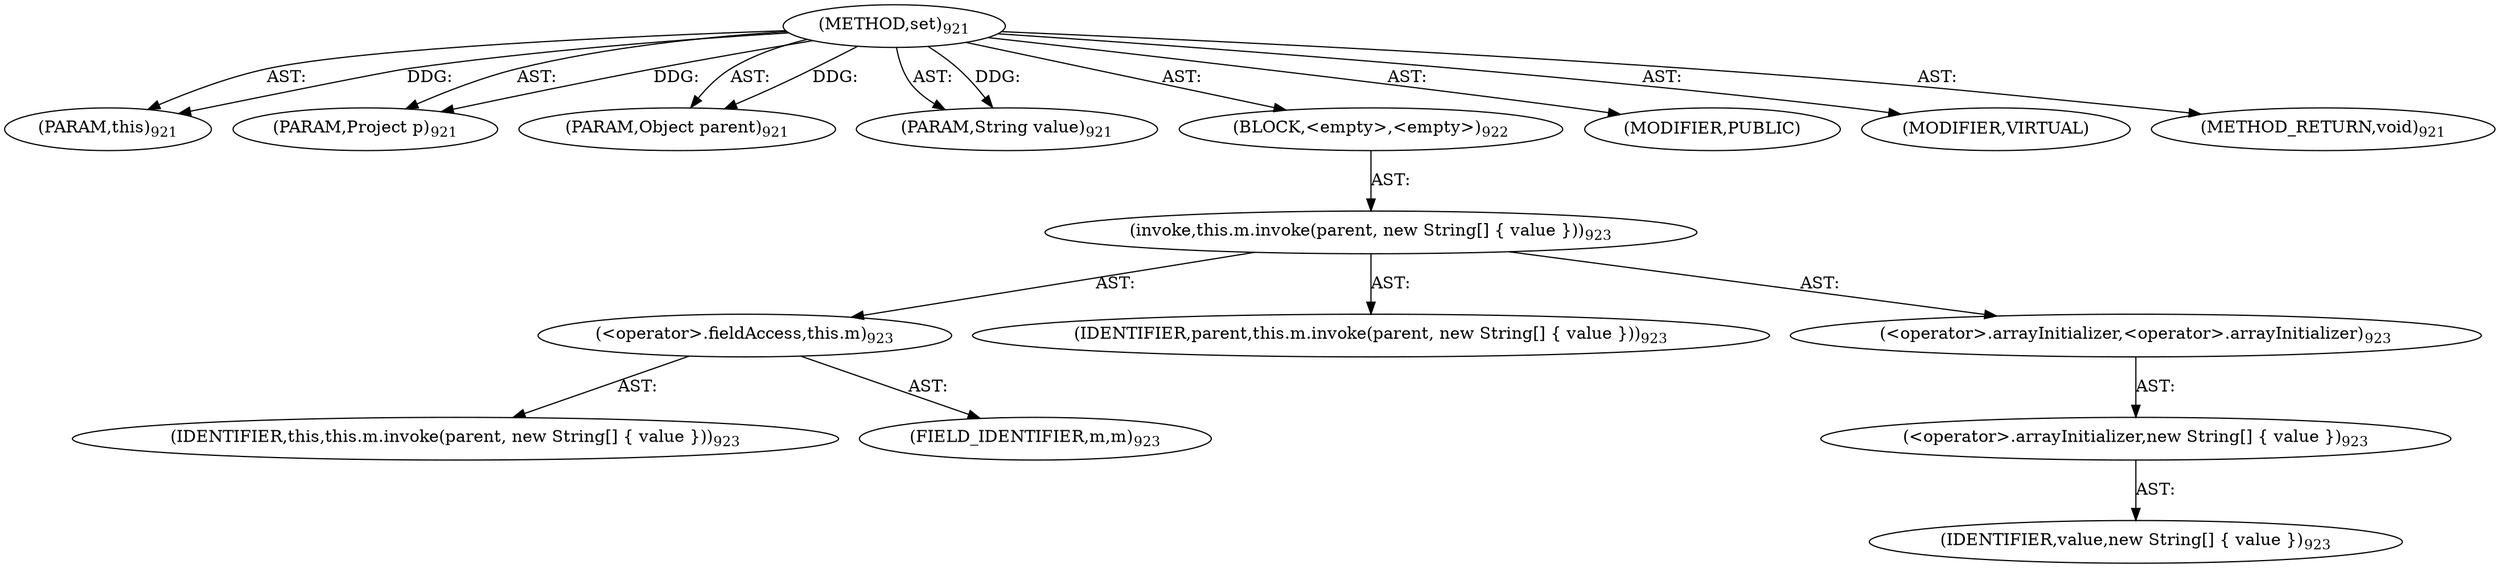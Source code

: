 digraph "set" {  
"111669149745" [label = <(METHOD,set)<SUB>921</SUB>> ]
"115964117157" [label = <(PARAM,this)<SUB>921</SUB>> ]
"115964117158" [label = <(PARAM,Project p)<SUB>921</SUB>> ]
"115964117159" [label = <(PARAM,Object parent)<SUB>921</SUB>> ]
"115964117160" [label = <(PARAM,String value)<SUB>921</SUB>> ]
"25769803974" [label = <(BLOCK,&lt;empty&gt;,&lt;empty&gt;)<SUB>922</SUB>> ]
"30064771827" [label = <(invoke,this.m.invoke(parent, new String[] { value }))<SUB>923</SUB>> ]
"30064771828" [label = <(&lt;operator&gt;.fieldAccess,this.m)<SUB>923</SUB>> ]
"68719477449" [label = <(IDENTIFIER,this,this.m.invoke(parent, new String[] { value }))<SUB>923</SUB>> ]
"55834574995" [label = <(FIELD_IDENTIFIER,m,m)<SUB>923</SUB>> ]
"68719477450" [label = <(IDENTIFIER,parent,this.m.invoke(parent, new String[] { value }))<SUB>923</SUB>> ]
"30064771829" [label = <(&lt;operator&gt;.arrayInitializer,&lt;operator&gt;.arrayInitializer)<SUB>923</SUB>> ]
"30064771830" [label = <(&lt;operator&gt;.arrayInitializer,new String[] { value })<SUB>923</SUB>> ]
"68719477451" [label = <(IDENTIFIER,value,new String[] { value })<SUB>923</SUB>> ]
"133143986300" [label = <(MODIFIER,PUBLIC)> ]
"133143986301" [label = <(MODIFIER,VIRTUAL)> ]
"128849018929" [label = <(METHOD_RETURN,void)<SUB>921</SUB>> ]
  "111669149745" -> "115964117157"  [ label = "AST: "] 
  "111669149745" -> "115964117158"  [ label = "AST: "] 
  "111669149745" -> "115964117159"  [ label = "AST: "] 
  "111669149745" -> "115964117160"  [ label = "AST: "] 
  "111669149745" -> "25769803974"  [ label = "AST: "] 
  "111669149745" -> "133143986300"  [ label = "AST: "] 
  "111669149745" -> "133143986301"  [ label = "AST: "] 
  "111669149745" -> "128849018929"  [ label = "AST: "] 
  "25769803974" -> "30064771827"  [ label = "AST: "] 
  "30064771827" -> "30064771828"  [ label = "AST: "] 
  "30064771827" -> "68719477450"  [ label = "AST: "] 
  "30064771827" -> "30064771829"  [ label = "AST: "] 
  "30064771828" -> "68719477449"  [ label = "AST: "] 
  "30064771828" -> "55834574995"  [ label = "AST: "] 
  "30064771829" -> "30064771830"  [ label = "AST: "] 
  "30064771830" -> "68719477451"  [ label = "AST: "] 
  "111669149745" -> "115964117157"  [ label = "DDG: "] 
  "111669149745" -> "115964117158"  [ label = "DDG: "] 
  "111669149745" -> "115964117159"  [ label = "DDG: "] 
  "111669149745" -> "115964117160"  [ label = "DDG: "] 
}
